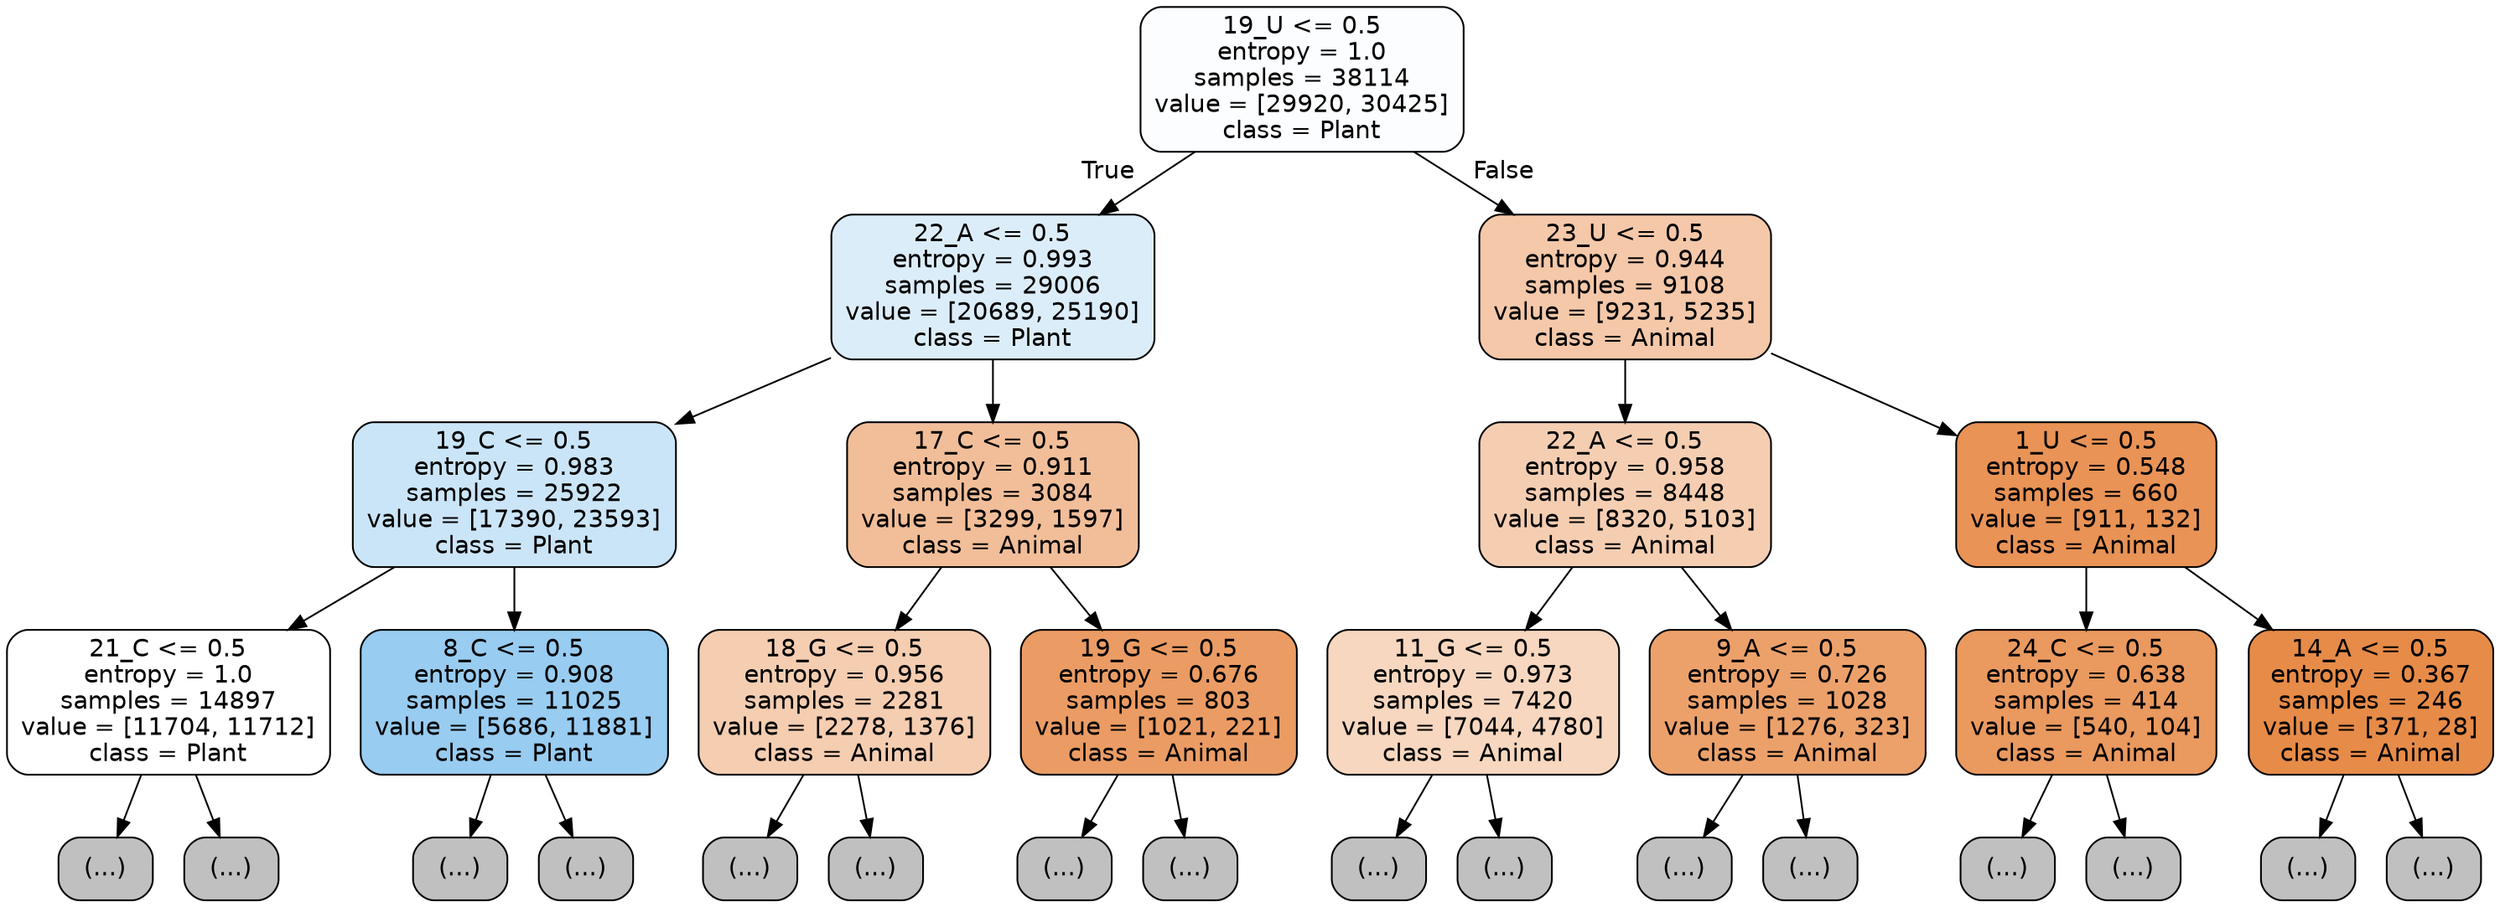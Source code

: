 digraph Tree {
node [shape=box, style="filled, rounded", color="black", fontname="helvetica"] ;
edge [fontname="helvetica"] ;
0 [label="19_U <= 0.5\nentropy = 1.0\nsamples = 38114\nvalue = [29920, 30425]\nclass = Plant", fillcolor="#fcfdff"] ;
1 [label="22_A <= 0.5\nentropy = 0.993\nsamples = 29006\nvalue = [20689, 25190]\nclass = Plant", fillcolor="#dcedfa"] ;
0 -> 1 [labeldistance=2.5, labelangle=45, headlabel="True"] ;
2 [label="19_C <= 0.5\nentropy = 0.983\nsamples = 25922\nvalue = [17390, 23593]\nclass = Plant", fillcolor="#cbe5f8"] ;
1 -> 2 ;
3 [label="21_C <= 0.5\nentropy = 1.0\nsamples = 14897\nvalue = [11704, 11712]\nclass = Plant", fillcolor="#ffffff"] ;
2 -> 3 ;
4 [label="(...)", fillcolor="#C0C0C0"] ;
3 -> 4 ;
5915 [label="(...)", fillcolor="#C0C0C0"] ;
3 -> 5915 ;
7384 [label="8_C <= 0.5\nentropy = 0.908\nsamples = 11025\nvalue = [5686, 11881]\nclass = Plant", fillcolor="#98ccf1"] ;
2 -> 7384 ;
7385 [label="(...)", fillcolor="#C0C0C0"] ;
7384 -> 7385 ;
10296 [label="(...)", fillcolor="#C0C0C0"] ;
7384 -> 10296 ;
11063 [label="17_C <= 0.5\nentropy = 0.911\nsamples = 3084\nvalue = [3299, 1597]\nclass = Animal", fillcolor="#f2be99"] ;
1 -> 11063 ;
11064 [label="18_G <= 0.5\nentropy = 0.956\nsamples = 2281\nvalue = [2278, 1376]\nclass = Animal", fillcolor="#f5cdb1"] ;
11063 -> 11064 ;
11065 [label="(...)", fillcolor="#C0C0C0"] ;
11064 -> 11065 ;
11832 [label="(...)", fillcolor="#C0C0C0"] ;
11064 -> 11832 ;
12197 [label="19_G <= 0.5\nentropy = 0.676\nsamples = 803\nvalue = [1021, 221]\nclass = Animal", fillcolor="#eb9c64"] ;
11063 -> 12197 ;
12198 [label="(...)", fillcolor="#C0C0C0"] ;
12197 -> 12198 ;
12403 [label="(...)", fillcolor="#C0C0C0"] ;
12197 -> 12403 ;
12502 [label="23_U <= 0.5\nentropy = 0.944\nsamples = 9108\nvalue = [9231, 5235]\nclass = Animal", fillcolor="#f4c8a9"] ;
0 -> 12502 [labeldistance=2.5, labelangle=-45, headlabel="False"] ;
12503 [label="22_A <= 0.5\nentropy = 0.958\nsamples = 8448\nvalue = [8320, 5103]\nclass = Animal", fillcolor="#f5ceb2"] ;
12502 -> 12503 ;
12504 [label="11_G <= 0.5\nentropy = 0.973\nsamples = 7420\nvalue = [7044, 4780]\nclass = Animal", fillcolor="#f7d7bf"] ;
12503 -> 12504 ;
12505 [label="(...)", fillcolor="#C0C0C0"] ;
12504 -> 12505 ;
15076 [label="(...)", fillcolor="#C0C0C0"] ;
12504 -> 15076 ;
16167 [label="9_A <= 0.5\nentropy = 0.726\nsamples = 1028\nvalue = [1276, 323]\nclass = Animal", fillcolor="#eca16b"] ;
12503 -> 16167 ;
16168 [label="(...)", fillcolor="#C0C0C0"] ;
16167 -> 16168 ;
16519 [label="(...)", fillcolor="#C0C0C0"] ;
16167 -> 16519 ;
16624 [label="1_U <= 0.5\nentropy = 0.548\nsamples = 660\nvalue = [911, 132]\nclass = Animal", fillcolor="#e99356"] ;
12502 -> 16624 ;
16625 [label="24_C <= 0.5\nentropy = 0.638\nsamples = 414\nvalue = [540, 104]\nclass = Animal", fillcolor="#ea995f"] ;
16624 -> 16625 ;
16626 [label="(...)", fillcolor="#C0C0C0"] ;
16625 -> 16626 ;
16747 [label="(...)", fillcolor="#C0C0C0"] ;
16625 -> 16747 ;
16764 [label="14_A <= 0.5\nentropy = 0.367\nsamples = 246\nvalue = [371, 28]\nclass = Animal", fillcolor="#e78b48"] ;
16624 -> 16764 ;
16765 [label="(...)", fillcolor="#C0C0C0"] ;
16764 -> 16765 ;
16820 [label="(...)", fillcolor="#C0C0C0"] ;
16764 -> 16820 ;
}